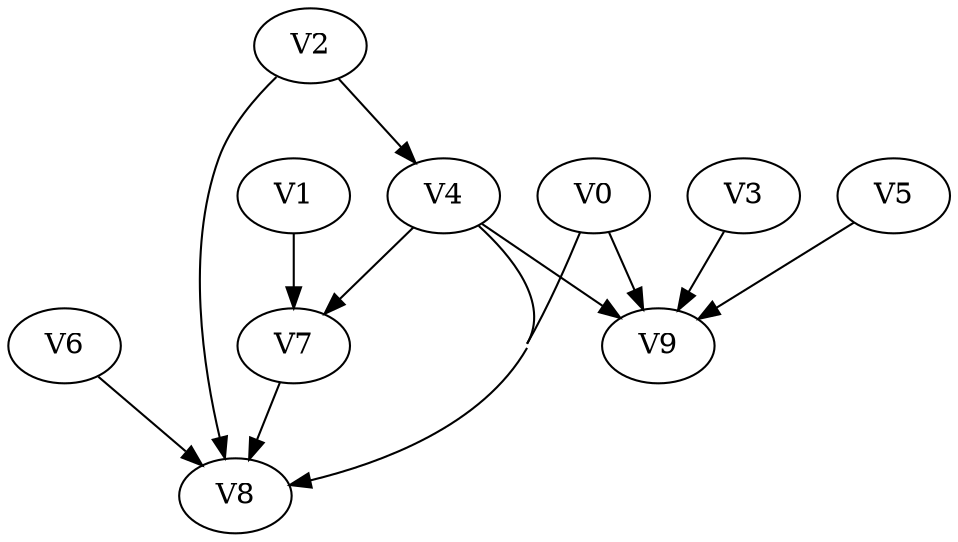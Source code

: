 strict digraph my_dotgraph {
concentrate=True;
V0;
V1;
V2;
V3;
V4;
V5;
V6;
V7;
V8;
V9;
V0 -> V8;
V0 -> V9;
V1 -> V7;
V2 -> V4;
V2 -> V8;
V3 -> V9;
V4 -> V7;
V4 -> V8;
V4 -> V9;
V5 -> V9;
V6 -> V8;
V7 -> V8;
V7 
}